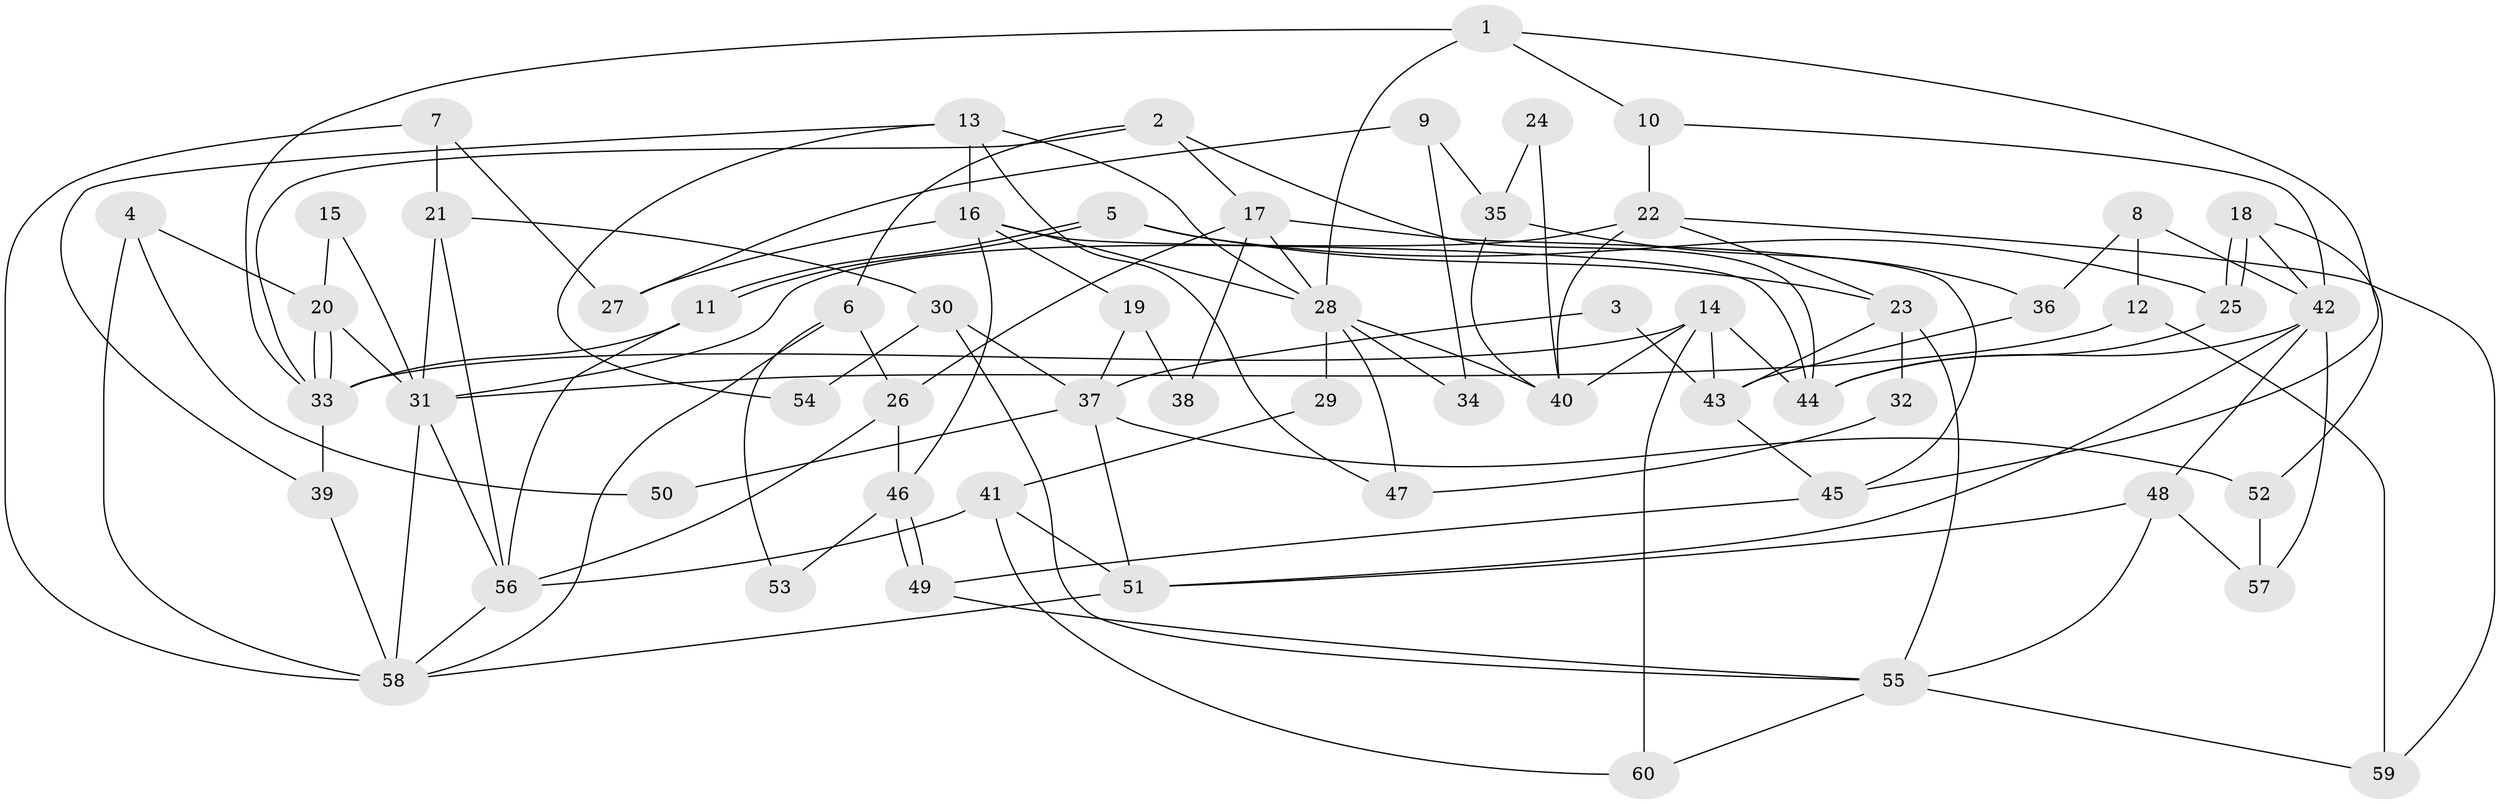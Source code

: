 // Generated by graph-tools (version 1.1) at 2025/51/03/09/25 04:51:13]
// undirected, 60 vertices, 120 edges
graph export_dot {
graph [start="1"]
  node [color=gray90,style=filled];
  1;
  2;
  3;
  4;
  5;
  6;
  7;
  8;
  9;
  10;
  11;
  12;
  13;
  14;
  15;
  16;
  17;
  18;
  19;
  20;
  21;
  22;
  23;
  24;
  25;
  26;
  27;
  28;
  29;
  30;
  31;
  32;
  33;
  34;
  35;
  36;
  37;
  38;
  39;
  40;
  41;
  42;
  43;
  44;
  45;
  46;
  47;
  48;
  49;
  50;
  51;
  52;
  53;
  54;
  55;
  56;
  57;
  58;
  59;
  60;
  1 -- 33;
  1 -- 28;
  1 -- 10;
  1 -- 45;
  2 -- 33;
  2 -- 17;
  2 -- 6;
  2 -- 44;
  3 -- 43;
  3 -- 37;
  4 -- 58;
  4 -- 20;
  4 -- 50;
  5 -- 23;
  5 -- 11;
  5 -- 11;
  5 -- 25;
  6 -- 26;
  6 -- 53;
  6 -- 58;
  7 -- 58;
  7 -- 21;
  7 -- 27;
  8 -- 42;
  8 -- 12;
  8 -- 36;
  9 -- 35;
  9 -- 27;
  9 -- 34;
  10 -- 22;
  10 -- 42;
  11 -- 56;
  11 -- 33;
  12 -- 31;
  12 -- 59;
  13 -- 28;
  13 -- 39;
  13 -- 16;
  13 -- 47;
  13 -- 54;
  14 -- 33;
  14 -- 44;
  14 -- 40;
  14 -- 43;
  14 -- 60;
  15 -- 20;
  15 -- 31;
  16 -- 44;
  16 -- 19;
  16 -- 27;
  16 -- 28;
  16 -- 46;
  17 -- 45;
  17 -- 26;
  17 -- 28;
  17 -- 38;
  18 -- 42;
  18 -- 25;
  18 -- 25;
  18 -- 52;
  19 -- 37;
  19 -- 38;
  20 -- 31;
  20 -- 33;
  20 -- 33;
  21 -- 31;
  21 -- 56;
  21 -- 30;
  22 -- 23;
  22 -- 40;
  22 -- 31;
  22 -- 59;
  23 -- 55;
  23 -- 43;
  23 -- 32;
  24 -- 35;
  24 -- 40;
  25 -- 44;
  26 -- 46;
  26 -- 56;
  28 -- 29;
  28 -- 34;
  28 -- 40;
  28 -- 47;
  29 -- 41;
  30 -- 37;
  30 -- 54;
  30 -- 55;
  31 -- 58;
  31 -- 56;
  32 -- 47;
  33 -- 39;
  35 -- 40;
  35 -- 36;
  36 -- 43;
  37 -- 52;
  37 -- 51;
  37 -- 50;
  39 -- 58;
  41 -- 51;
  41 -- 56;
  41 -- 60;
  42 -- 44;
  42 -- 48;
  42 -- 51;
  42 -- 57;
  43 -- 45;
  45 -- 49;
  46 -- 49;
  46 -- 49;
  46 -- 53;
  48 -- 55;
  48 -- 51;
  48 -- 57;
  49 -- 55;
  51 -- 58;
  52 -- 57;
  55 -- 60;
  55 -- 59;
  56 -- 58;
}
